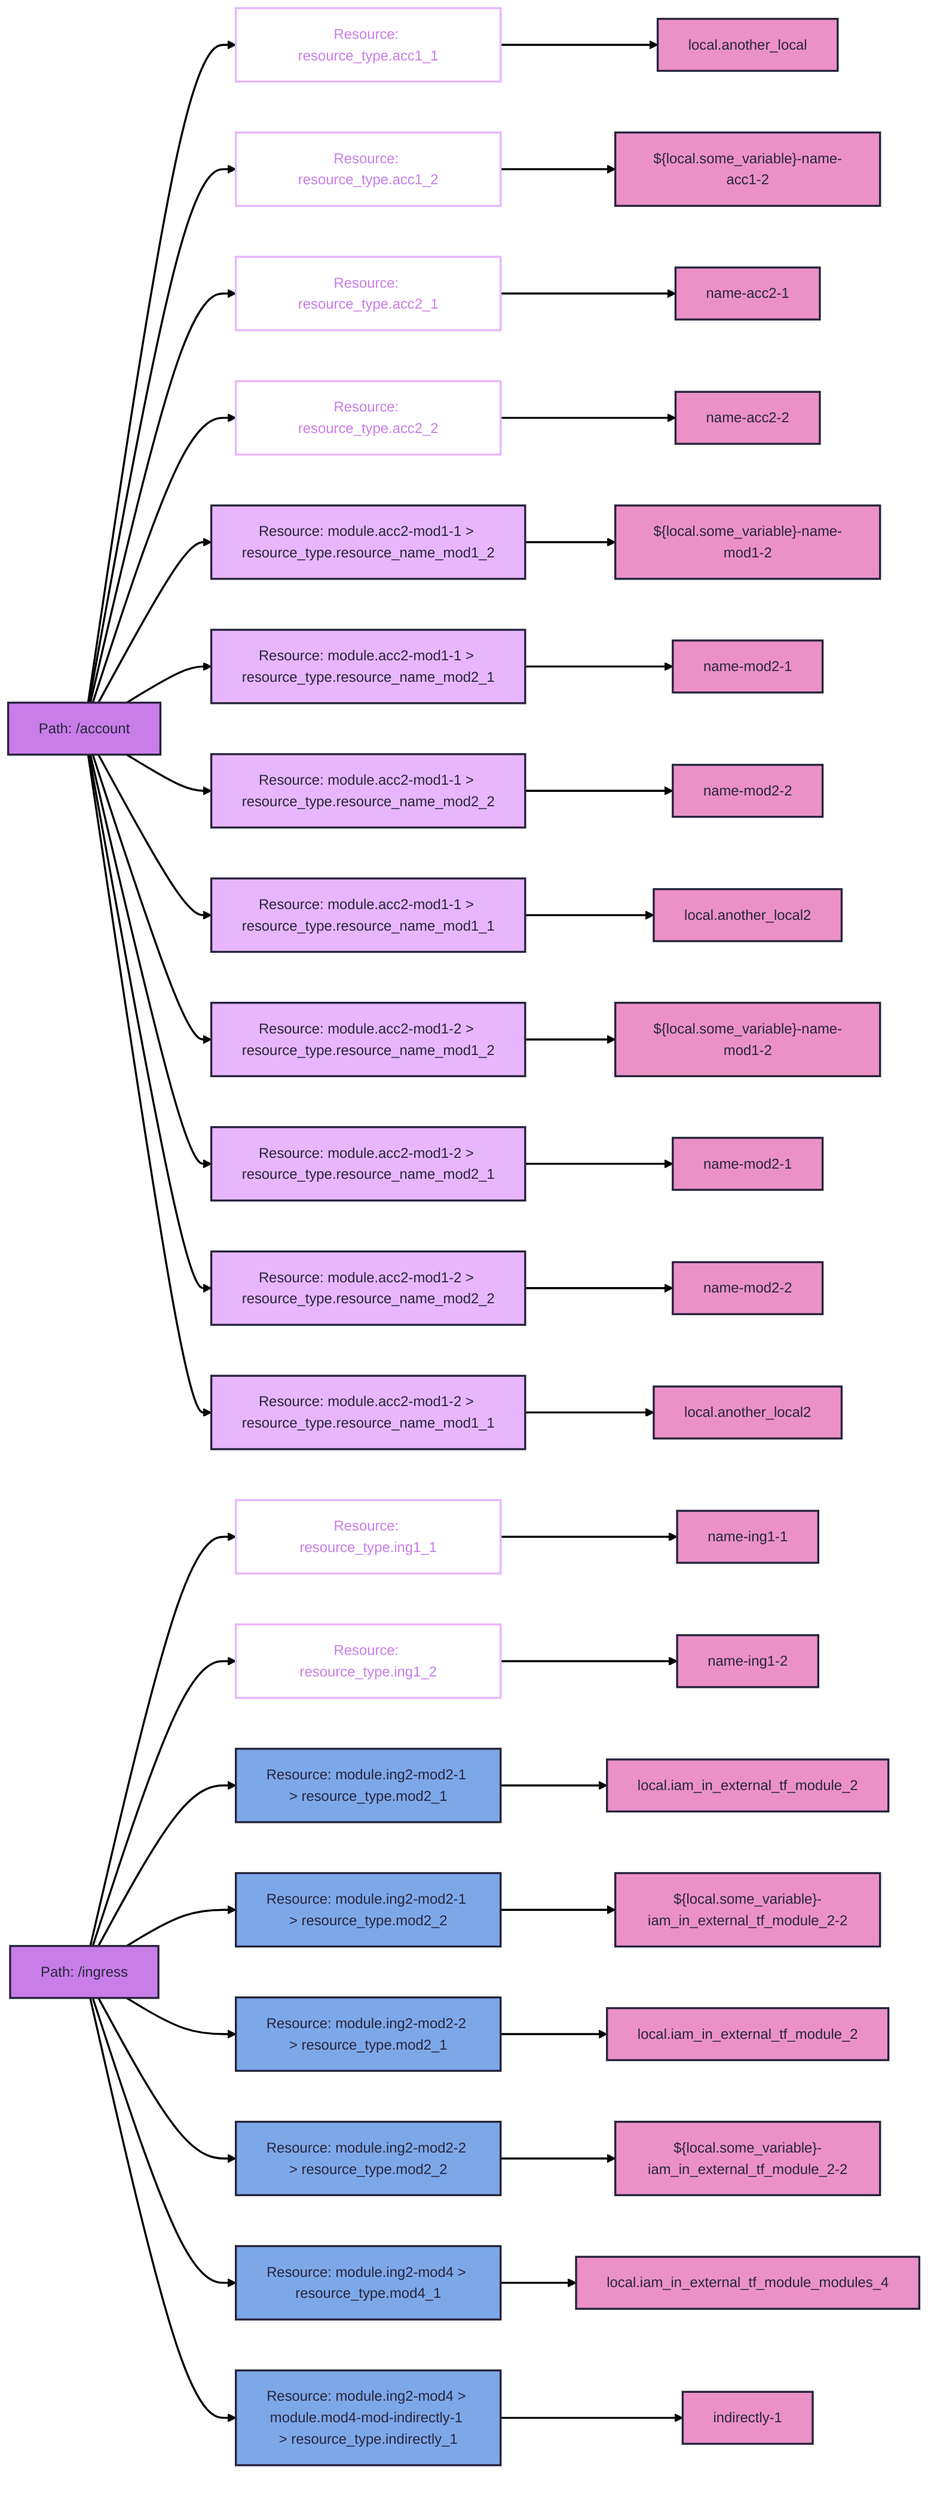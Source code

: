 ---
config:
  theme: redux
---
flowchart LR
  classDef tf-path fill:#c87de8
  classDef tf-resource-name stroke:#e7b6fc,color:#c87de8
  classDef tf-resource-name-int-mod fill:#e7b6fc
  classDef tf-resource-name-ext-mod fill:#7da8e8
  classDef tf-resource-field-name fill:#eb91c7
  account["Path: /account"]:::tf-path --> account___acc11["Resource: resource_type.acc1_1"]:::tf-resource-name --> account___acc11___FieldName["local.another_local"]:::tf-resource-field-name
  account["Path: /account"]:::tf-path --> account___acc12["Resource: resource_type.acc1_2"]:::tf-resource-name --> account___acc12___FieldName["${local.some_variable}-name-acc1-2"]:::tf-resource-field-name
  account["Path: /account"]:::tf-path --> account___acc21["Resource: resource_type.acc2_1"]:::tf-resource-name --> account___acc21___FieldName["name-acc2-1"]:::tf-resource-field-name
  account["Path: /account"]:::tf-path --> account___acc22["Resource: resource_type.acc2_2"]:::tf-resource-name --> account___acc22___FieldName["name-acc2-2"]:::tf-resource-field-name
  account["Path: /account"]:::tf-path --> account___mod___accountmodulesmodule1___acc2mod11___resourcenamemod12["Resource: module.acc2-mod1-1 > resource_type.resource_name_mod1_2"]:::tf-resource-name-int-mod --> account___mod___accountmodulesmodule1___acc2mod11___resourcenamemod12___FieldName["${local.some_variable}-name-mod1-2"]:::tf-resource-field-name
  account["Path: /account"]:::tf-path --> account___mod___accountmodulesmodule1___acc2mod11___resourcenamemod21["Resource: module.acc2-mod1-1 > resource_type.resource_name_mod2_1"]:::tf-resource-name-int-mod --> account___mod___accountmodulesmodule1___acc2mod11___resourcenamemod21___FieldName["name-mod2-1"]:::tf-resource-field-name
  account["Path: /account"]:::tf-path --> account___mod___accountmodulesmodule1___acc2mod11___resourcenamemod22["Resource: module.acc2-mod1-1 > resource_type.resource_name_mod2_2"]:::tf-resource-name-int-mod --> account___mod___accountmodulesmodule1___acc2mod11___resourcenamemod22___FieldName["name-mod2-2"]:::tf-resource-field-name
  account["Path: /account"]:::tf-path --> account___mod___accountmodulesmodule1___acc2mod11___resourcenamemod11["Resource: module.acc2-mod1-1 > resource_type.resource_name_mod1_1"]:::tf-resource-name-int-mod --> account___mod___accountmodulesmodule1___acc2mod11___resourcenamemod11___FieldName["local.another_local2"]:::tf-resource-field-name
  account["Path: /account"]:::tf-path --> account___mod___accountmodulesmodule1___acc2mod12___resourcenamemod12["Resource: module.acc2-mod1-2 > resource_type.resource_name_mod1_2"]:::tf-resource-name-int-mod --> account___mod___accountmodulesmodule1___acc2mod12___resourcenamemod12___FieldName["${local.some_variable}-name-mod1-2"]:::tf-resource-field-name
  account["Path: /account"]:::tf-path --> account___mod___accountmodulesmodule1___acc2mod12___resourcenamemod21["Resource: module.acc2-mod1-2 > resource_type.resource_name_mod2_1"]:::tf-resource-name-int-mod --> account___mod___accountmodulesmodule1___acc2mod12___resourcenamemod21___FieldName["name-mod2-1"]:::tf-resource-field-name
  account["Path: /account"]:::tf-path --> account___mod___accountmodulesmodule1___acc2mod12___resourcenamemod22["Resource: module.acc2-mod1-2 > resource_type.resource_name_mod2_2"]:::tf-resource-name-int-mod --> account___mod___accountmodulesmodule1___acc2mod12___resourcenamemod22___FieldName["name-mod2-2"]:::tf-resource-field-name
  account["Path: /account"]:::tf-path --> account___mod___accountmodulesmodule1___acc2mod12___resourcenamemod11["Resource: module.acc2-mod1-2 > resource_type.resource_name_mod1_1"]:::tf-resource-name-int-mod --> account___mod___accountmodulesmodule1___acc2mod12___resourcenamemod11___FieldName["local.another_local2"]:::tf-resource-field-name
  ingress["Path: /ingress"]:::tf-path --> ingress___ing11["Resource: resource_type.ing1_1"]:::tf-resource-name --> ingress___ing11___FieldName["name-ing1-1"]:::tf-resource-field-name
  ingress["Path: /ingress"]:::tf-path --> ingress___ing12["Resource: resource_type.ing1_2"]:::tf-resource-name --> ingress___ing12___FieldName["name-ing1-2"]:::tf-resource-field-name
  ingress["Path: /ingress"]:::tf-path --> ingress___mod___root___ing2mod21___mod21["Resource: module.ing2-mod2-1 > resource_type.mod2_1"]:::tf-resource-name-ext-mod --> ingress___mod___root___ing2mod21___mod21___FieldName["local.iam_in_external_tf_module_2"]:::tf-resource-field-name
  ingress["Path: /ingress"]:::tf-path --> ingress___mod___root___ing2mod21___mod22["Resource: module.ing2-mod2-1 > resource_type.mod2_2"]:::tf-resource-name-ext-mod --> ingress___mod___root___ing2mod21___mod22___FieldName["${local.some_variable}-iam_in_external_tf_module_2-2"]:::tf-resource-field-name
  ingress["Path: /ingress"]:::tf-path --> ingress___mod___root___ing2mod22___mod21["Resource: module.ing2-mod2-2 > resource_type.mod2_1"]:::tf-resource-name-ext-mod --> ingress___mod___root___ing2mod22___mod21___FieldName["local.iam_in_external_tf_module_2"]:::tf-resource-field-name
  ingress["Path: /ingress"]:::tf-path --> ingress___mod___root___ing2mod22___mod22["Resource: module.ing2-mod2-2 > resource_type.mod2_2"]:::tf-resource-name-ext-mod --> ingress___mod___root___ing2mod22___mod22___FieldName["${local.some_variable}-iam_in_external_tf_module_2-2"]:::tf-resource-field-name
  ingress["Path: /ingress"]:::tf-path --> ingress___mod___root___ing2mod4___mod41["Resource: module.ing2-mod4 > resource_type.mod4_1"]:::tf-resource-name-ext-mod --> ingress___mod___root___ing2mod4___mod41___FieldName["local.iam_in_external_tf_module_modules_4"]:::tf-resource-field-name
  ingress["Path: /ingress"]:::tf-path --> ingress___mod___root___ing2mod4___mod4modindirectly1___indirectly1["Resource: module.ing2-mod4 > module.mod4-mod-indirectly-1 > resource_type.indirectly_1"]:::tf-resource-name-ext-mod --> ingress___mod___root___ing2mod4___mod4modindirectly1___indirectly1___FieldName["indirectly-1"]:::tf-resource-field-name